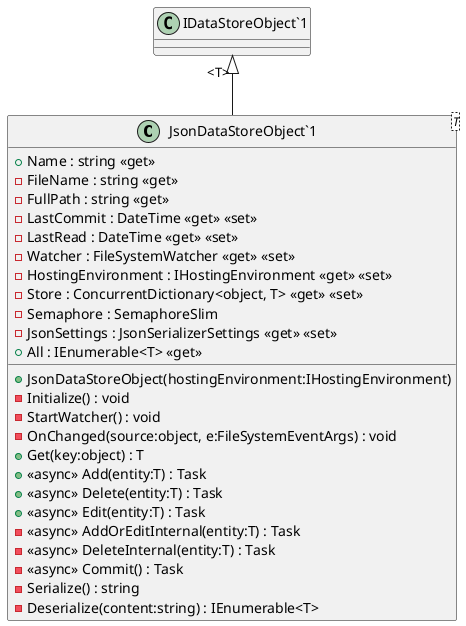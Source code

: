@startuml
class "JsonDataStoreObject`1"<T> {
    + Name : string <<get>>
    - FileName : string <<get>>
    - FullPath : string <<get>>
    - LastCommit : DateTime <<get>> <<set>>
    - LastRead : DateTime <<get>> <<set>>
    - Watcher : FileSystemWatcher <<get>> <<set>>
    - HostingEnvironment : IHostingEnvironment <<get>> <<set>>
    - Store : ConcurrentDictionary<object, T> <<get>> <<set>>
    - Semaphore : SemaphoreSlim
    - JsonSettings : JsonSerializerSettings <<get>> <<set>>
    + JsonDataStoreObject(hostingEnvironment:IHostingEnvironment)
    - Initialize() : void
    - StartWatcher() : void
    - OnChanged(source:object, e:FileSystemEventArgs) : void
    + All : IEnumerable<T> <<get>>
    + Get(key:object) : T
    + <<async>> Add(entity:T) : Task
    + <<async>> Delete(entity:T) : Task
    + <<async>> Edit(entity:T) : Task
    - <<async>> AddOrEditInternal(entity:T) : Task
    - <<async>> DeleteInternal(entity:T) : Task
    - <<async>> Commit() : Task
    - Serialize() : string
    - Deserialize(content:string) : IEnumerable<T>
}
"IDataStoreObject`1" "<T>" <|-- "JsonDataStoreObject`1"
@enduml
